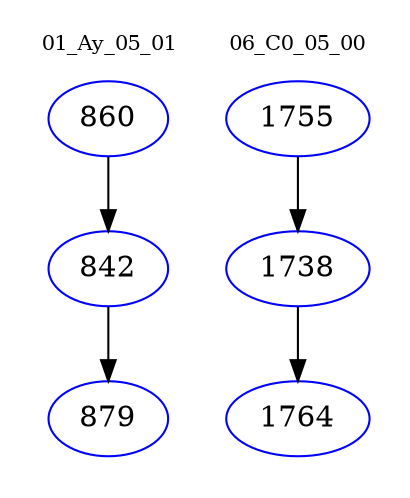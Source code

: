 digraph{
subgraph cluster_0 {
color = white
label = "01_Ay_05_01";
fontsize=10;
T0_860 [label="860", color="blue"]
T0_860 -> T0_842 [color="black"]
T0_842 [label="842", color="blue"]
T0_842 -> T0_879 [color="black"]
T0_879 [label="879", color="blue"]
}
subgraph cluster_1 {
color = white
label = "06_C0_05_00";
fontsize=10;
T1_1755 [label="1755", color="blue"]
T1_1755 -> T1_1738 [color="black"]
T1_1738 [label="1738", color="blue"]
T1_1738 -> T1_1764 [color="black"]
T1_1764 [label="1764", color="blue"]
}
}
